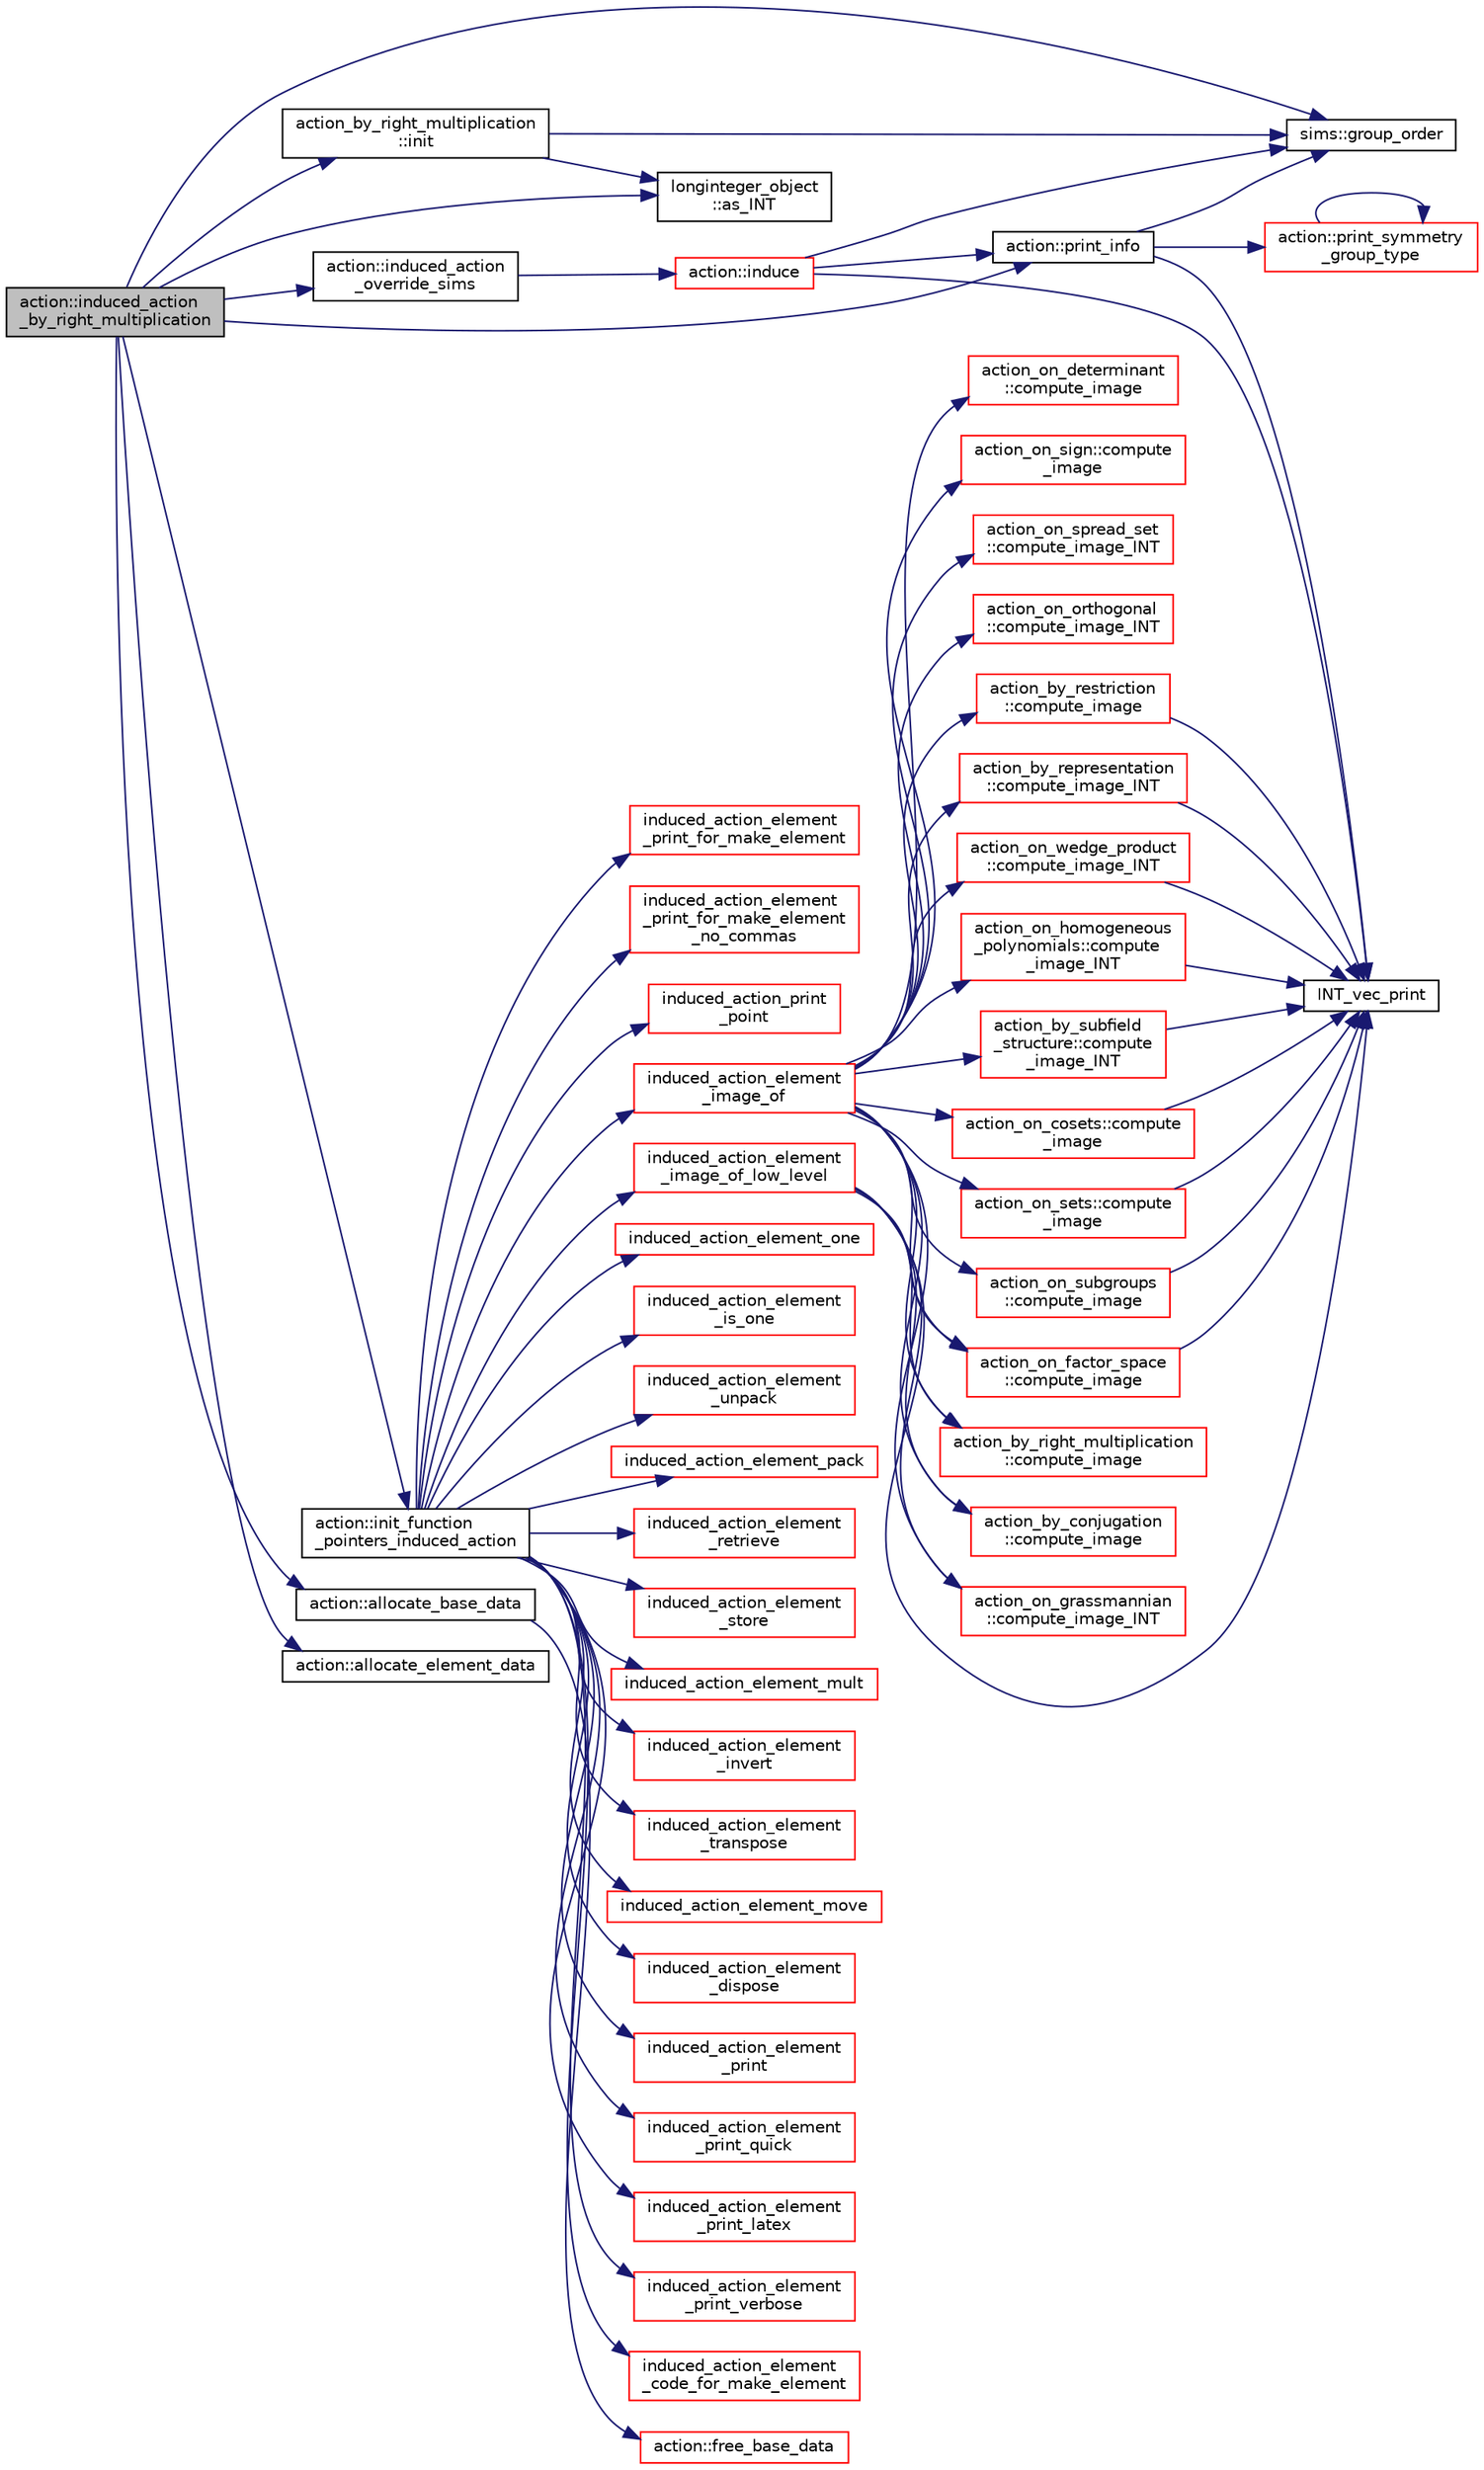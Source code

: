 digraph "action::induced_action_by_right_multiplication"
{
  edge [fontname="Helvetica",fontsize="10",labelfontname="Helvetica",labelfontsize="10"];
  node [fontname="Helvetica",fontsize="10",shape=record];
  rankdir="LR";
  Node14611 [label="action::induced_action\l_by_right_multiplication",height=0.2,width=0.4,color="black", fillcolor="grey75", style="filled", fontcolor="black"];
  Node14611 -> Node14612 [color="midnightblue",fontsize="10",style="solid",fontname="Helvetica"];
  Node14612 [label="sims::group_order",height=0.2,width=0.4,color="black", fillcolor="white", style="filled",URL="$d9/df3/classsims.html#aa442445175656570fa35febbe790efad"];
  Node14611 -> Node14613 [color="midnightblue",fontsize="10",style="solid",fontname="Helvetica"];
  Node14613 [label="longinteger_object\l::as_INT",height=0.2,width=0.4,color="black", fillcolor="white", style="filled",URL="$dd/d7e/classlonginteger__object.html#afb992d4679a6741acc63c8bcba27971e"];
  Node14611 -> Node14614 [color="midnightblue",fontsize="10",style="solid",fontname="Helvetica"];
  Node14614 [label="action_by_right_multiplication\l::init",height=0.2,width=0.4,color="black", fillcolor="white", style="filled",URL="$d5/daa/classaction__by__right__multiplication.html#a4bfd55df988a2da62c08ba412748ba51"];
  Node14614 -> Node14612 [color="midnightblue",fontsize="10",style="solid",fontname="Helvetica"];
  Node14614 -> Node14613 [color="midnightblue",fontsize="10",style="solid",fontname="Helvetica"];
  Node14611 -> Node14615 [color="midnightblue",fontsize="10",style="solid",fontname="Helvetica"];
  Node14615 [label="action::init_function\l_pointers_induced_action",height=0.2,width=0.4,color="black", fillcolor="white", style="filled",URL="$d2/d86/classaction.html#a3b9287d084b24f7a3b9532a7589c58de"];
  Node14615 -> Node14616 [color="midnightblue",fontsize="10",style="solid",fontname="Helvetica"];
  Node14616 [label="induced_action_element\l_image_of",height=0.2,width=0.4,color="red", fillcolor="white", style="filled",URL="$dc/dd4/group__actions_8h.html#a821850d6c3988dd122de0489cd36f0f0"];
  Node14616 -> Node14617 [color="midnightblue",fontsize="10",style="solid",fontname="Helvetica"];
  Node14617 [label="action_by_right_multiplication\l::compute_image",height=0.2,width=0.4,color="red", fillcolor="white", style="filled",URL="$d5/daa/classaction__by__right__multiplication.html#a5407ada4c7d5a1775144fbaadbb8be8e"];
  Node14616 -> Node14643 [color="midnightblue",fontsize="10",style="solid",fontname="Helvetica"];
  Node14643 [label="action_by_restriction\l::compute_image",height=0.2,width=0.4,color="red", fillcolor="white", style="filled",URL="$d1/d7e/classaction__by__restriction.html#a2d669c0f0b3905fb5effc983c9fbb0cc"];
  Node14643 -> Node14620 [color="midnightblue",fontsize="10",style="solid",fontname="Helvetica"];
  Node14620 [label="INT_vec_print",height=0.2,width=0.4,color="black", fillcolor="white", style="filled",URL="$df/dbf/sajeeb_8_c.html#a79a5901af0b47dd0d694109543c027fe"];
  Node14616 -> Node14645 [color="midnightblue",fontsize="10",style="solid",fontname="Helvetica"];
  Node14645 [label="action_by_conjugation\l::compute_image",height=0.2,width=0.4,color="red", fillcolor="white", style="filled",URL="$d3/dda/classaction__by__conjugation.html#acd62853354e392089a10381a4f7c5ac6"];
  Node14616 -> Node14646 [color="midnightblue",fontsize="10",style="solid",fontname="Helvetica"];
  Node14646 [label="action_by_representation\l::compute_image_INT",height=0.2,width=0.4,color="red", fillcolor="white", style="filled",URL="$d1/d9d/classaction__by__representation.html#a8c6b43be13f3fa61c51d3c5f2a3411d4"];
  Node14646 -> Node14620 [color="midnightblue",fontsize="10",style="solid",fontname="Helvetica"];
  Node14616 -> Node14659 [color="midnightblue",fontsize="10",style="solid",fontname="Helvetica"];
  Node14659 [label="action_on_determinant\l::compute_image",height=0.2,width=0.4,color="red", fillcolor="white", style="filled",URL="$d4/d32/classaction__on__determinant.html#afc50562cf0aa95e81eb0062749dc3940"];
  Node14616 -> Node14676 [color="midnightblue",fontsize="10",style="solid",fontname="Helvetica"];
  Node14676 [label="action_on_sign::compute\l_image",height=0.2,width=0.4,color="red", fillcolor="white", style="filled",URL="$da/d06/classaction__on__sign.html#a50a03ddd12e5619d59aee3de0fb5930e"];
  Node14616 -> Node14677 [color="midnightblue",fontsize="10",style="solid",fontname="Helvetica"];
  Node14677 [label="action_on_grassmannian\l::compute_image_INT",height=0.2,width=0.4,color="red", fillcolor="white", style="filled",URL="$d9/ddf/classaction__on__grassmannian.html#a5379b51e0c1a96eaa1e087a8228604ca"];
  Node14616 -> Node14692 [color="midnightblue",fontsize="10",style="solid",fontname="Helvetica"];
  Node14692 [label="action_on_spread_set\l::compute_image_INT",height=0.2,width=0.4,color="red", fillcolor="white", style="filled",URL="$d2/d7a/classaction__on__spread__set.html#a424ae719c98b5d99978e60f8f2d65437"];
  Node14616 -> Node14722 [color="midnightblue",fontsize="10",style="solid",fontname="Helvetica"];
  Node14722 [label="action_on_orthogonal\l::compute_image_INT",height=0.2,width=0.4,color="red", fillcolor="white", style="filled",URL="$dc/d87/classaction__on__orthogonal.html#a53cee5a150163f7614151b9cd1fc06f3"];
  Node14616 -> Node14906 [color="midnightblue",fontsize="10",style="solid",fontname="Helvetica"];
  Node14906 [label="action_on_wedge_product\l::compute_image_INT",height=0.2,width=0.4,color="red", fillcolor="white", style="filled",URL="$d0/deb/classaction__on__wedge__product.html#a54b13528f0219a5c1a87386725cc9548"];
  Node14906 -> Node14620 [color="midnightblue",fontsize="10",style="solid",fontname="Helvetica"];
  Node14616 -> Node14910 [color="midnightblue",fontsize="10",style="solid",fontname="Helvetica"];
  Node14910 [label="action_on_homogeneous\l_polynomials::compute\l_image_INT",height=0.2,width=0.4,color="red", fillcolor="white", style="filled",URL="$d5/dd4/classaction__on__homogeneous__polynomials.html#a84c216eed330590e9ede771b560869ac"];
  Node14910 -> Node14620 [color="midnightblue",fontsize="10",style="solid",fontname="Helvetica"];
  Node14616 -> Node14951 [color="midnightblue",fontsize="10",style="solid",fontname="Helvetica"];
  Node14951 [label="action_by_subfield\l_structure::compute\l_image_INT",height=0.2,width=0.4,color="red", fillcolor="white", style="filled",URL="$dd/d67/classaction__by__subfield__structure.html#a63b664e5bd11f8ab01329da6916ee1e9"];
  Node14951 -> Node14620 [color="midnightblue",fontsize="10",style="solid",fontname="Helvetica"];
  Node14616 -> Node14953 [color="midnightblue",fontsize="10",style="solid",fontname="Helvetica"];
  Node14953 [label="action_on_cosets::compute\l_image",height=0.2,width=0.4,color="red", fillcolor="white", style="filled",URL="$d3/d72/classaction__on__cosets.html#a6c64ec61d7a0443041ca04ec17791dbd"];
  Node14953 -> Node14620 [color="midnightblue",fontsize="10",style="solid",fontname="Helvetica"];
  Node14616 -> Node14956 [color="midnightblue",fontsize="10",style="solid",fontname="Helvetica"];
  Node14956 [label="action_on_factor_space\l::compute_image",height=0.2,width=0.4,color="red", fillcolor="white", style="filled",URL="$d5/d25/classaction__on__factor__space.html#a217d66e7c82945006dbe143ad9c681b2"];
  Node14956 -> Node14620 [color="midnightblue",fontsize="10",style="solid",fontname="Helvetica"];
  Node14616 -> Node14962 [color="midnightblue",fontsize="10",style="solid",fontname="Helvetica"];
  Node14962 [label="action_on_sets::compute\l_image",height=0.2,width=0.4,color="red", fillcolor="white", style="filled",URL="$da/d37/classaction__on__sets.html#a4e97b6c049755220ec5a2ef12397da01"];
  Node14962 -> Node14620 [color="midnightblue",fontsize="10",style="solid",fontname="Helvetica"];
  Node14616 -> Node14967 [color="midnightblue",fontsize="10",style="solid",fontname="Helvetica"];
  Node14967 [label="action_on_subgroups\l::compute_image",height=0.2,width=0.4,color="red", fillcolor="white", style="filled",URL="$d6/da4/classaction__on__subgroups.html#a8d225ed63ea7287aecc5171cb2a49092"];
  Node14967 -> Node14620 [color="midnightblue",fontsize="10",style="solid",fontname="Helvetica"];
  Node14615 -> Node15021 [color="midnightblue",fontsize="10",style="solid",fontname="Helvetica"];
  Node15021 [label="induced_action_element\l_image_of_low_level",height=0.2,width=0.4,color="red", fillcolor="white", style="filled",URL="$dc/dd4/group__actions_8h.html#aa4bc5f68829829d9a41223c260c658c5"];
  Node15021 -> Node14620 [color="midnightblue",fontsize="10",style="solid",fontname="Helvetica"];
  Node15021 -> Node14617 [color="midnightblue",fontsize="10",style="solid",fontname="Helvetica"];
  Node15021 -> Node14645 [color="midnightblue",fontsize="10",style="solid",fontname="Helvetica"];
  Node15021 -> Node14677 [color="midnightblue",fontsize="10",style="solid",fontname="Helvetica"];
  Node15021 -> Node14956 [color="midnightblue",fontsize="10",style="solid",fontname="Helvetica"];
  Node14615 -> Node15023 [color="midnightblue",fontsize="10",style="solid",fontname="Helvetica"];
  Node15023 [label="induced_action_element_one",height=0.2,width=0.4,color="red", fillcolor="white", style="filled",URL="$dc/dd4/group__actions_8h.html#a11ad8abff8304e30e16403a1975a8aab"];
  Node14615 -> Node15025 [color="midnightblue",fontsize="10",style="solid",fontname="Helvetica"];
  Node15025 [label="induced_action_element\l_is_one",height=0.2,width=0.4,color="red", fillcolor="white", style="filled",URL="$dc/dd4/group__actions_8h.html#aadb6a2b56e25c82dd455de09bb4bda82"];
  Node14615 -> Node15029 [color="midnightblue",fontsize="10",style="solid",fontname="Helvetica"];
  Node15029 [label="induced_action_element\l_unpack",height=0.2,width=0.4,color="red", fillcolor="white", style="filled",URL="$dc/dd4/group__actions_8h.html#a99c6ddc3d11eeccddf87ca23badd1890"];
  Node14615 -> Node15032 [color="midnightblue",fontsize="10",style="solid",fontname="Helvetica"];
  Node15032 [label="induced_action_element_pack",height=0.2,width=0.4,color="red", fillcolor="white", style="filled",URL="$dc/dd4/group__actions_8h.html#aa80cbe650affcff950137367a431715f"];
  Node14615 -> Node15035 [color="midnightblue",fontsize="10",style="solid",fontname="Helvetica"];
  Node15035 [label="induced_action_element\l_retrieve",height=0.2,width=0.4,color="red", fillcolor="white", style="filled",URL="$dc/dd4/group__actions_8h.html#a9e51f4ab67af75d0a12a3eb7f211a5b4"];
  Node14615 -> Node15041 [color="midnightblue",fontsize="10",style="solid",fontname="Helvetica"];
  Node15041 [label="induced_action_element\l_store",height=0.2,width=0.4,color="red", fillcolor="white", style="filled",URL="$dc/dd4/group__actions_8h.html#a23d42fb239ba7e886b1fb9fc96f1a3be"];
  Node14615 -> Node15048 [color="midnightblue",fontsize="10",style="solid",fontname="Helvetica"];
  Node15048 [label="induced_action_element_mult",height=0.2,width=0.4,color="red", fillcolor="white", style="filled",URL="$dc/dd4/group__actions_8h.html#a7b00701d128922145960b4c15307113c"];
  Node14615 -> Node15050 [color="midnightblue",fontsize="10",style="solid",fontname="Helvetica"];
  Node15050 [label="induced_action_element\l_invert",height=0.2,width=0.4,color="red", fillcolor="white", style="filled",URL="$dc/dd4/group__actions_8h.html#a9b7e3c76b30897cb2b62a974e063ce12"];
  Node14615 -> Node15052 [color="midnightblue",fontsize="10",style="solid",fontname="Helvetica"];
  Node15052 [label="induced_action_element\l_transpose",height=0.2,width=0.4,color="red", fillcolor="white", style="filled",URL="$dc/dd4/group__actions_8h.html#ad1379970ade84fe3a44f26f5ec500db4"];
  Node14615 -> Node15055 [color="midnightblue",fontsize="10",style="solid",fontname="Helvetica"];
  Node15055 [label="induced_action_element_move",height=0.2,width=0.4,color="red", fillcolor="white", style="filled",URL="$dc/dd4/group__actions_8h.html#a7b319593ee737d9c1ab5bc6223377541"];
  Node14615 -> Node15057 [color="midnightblue",fontsize="10",style="solid",fontname="Helvetica"];
  Node15057 [label="induced_action_element\l_dispose",height=0.2,width=0.4,color="red", fillcolor="white", style="filled",URL="$dc/dd4/group__actions_8h.html#a5bf4e1daf5b0e799af9e065ab8046f99"];
  Node14615 -> Node15059 [color="midnightblue",fontsize="10",style="solid",fontname="Helvetica"];
  Node15059 [label="induced_action_element\l_print",height=0.2,width=0.4,color="red", fillcolor="white", style="filled",URL="$dc/dd4/group__actions_8h.html#a670952bd230bf34b82f276deab684d23"];
  Node14615 -> Node15063 [color="midnightblue",fontsize="10",style="solid",fontname="Helvetica"];
  Node15063 [label="induced_action_element\l_print_quick",height=0.2,width=0.4,color="red", fillcolor="white", style="filled",URL="$dc/dd4/group__actions_8h.html#a91760d711eca781aa4dbee22a5fc0168"];
  Node14615 -> Node15064 [color="midnightblue",fontsize="10",style="solid",fontname="Helvetica"];
  Node15064 [label="induced_action_element\l_print_latex",height=0.2,width=0.4,color="red", fillcolor="white", style="filled",URL="$dc/dd4/group__actions_8h.html#a962508fbbbac127426c42fe5d0f147ab"];
  Node14615 -> Node15067 [color="midnightblue",fontsize="10",style="solid",fontname="Helvetica"];
  Node15067 [label="induced_action_element\l_print_verbose",height=0.2,width=0.4,color="red", fillcolor="white", style="filled",URL="$dc/dd4/group__actions_8h.html#a647a452eeefdaed4834375175fec37fc"];
  Node14615 -> Node15069 [color="midnightblue",fontsize="10",style="solid",fontname="Helvetica"];
  Node15069 [label="induced_action_element\l_code_for_make_element",height=0.2,width=0.4,color="red", fillcolor="white", style="filled",URL="$dc/dd4/group__actions_8h.html#af1c12dd980d376e72daaf9a383cebfdc"];
  Node14615 -> Node15071 [color="midnightblue",fontsize="10",style="solid",fontname="Helvetica"];
  Node15071 [label="induced_action_element\l_print_for_make_element",height=0.2,width=0.4,color="red", fillcolor="white", style="filled",URL="$dc/dd4/group__actions_8h.html#ad7e7ef951b164a7084837401e3dbc400"];
  Node14615 -> Node15073 [color="midnightblue",fontsize="10",style="solid",fontname="Helvetica"];
  Node15073 [label="induced_action_element\l_print_for_make_element\l_no_commas",height=0.2,width=0.4,color="red", fillcolor="white", style="filled",URL="$dc/dd4/group__actions_8h.html#ae151544128a85b12466172340404b955"];
  Node14615 -> Node15075 [color="midnightblue",fontsize="10",style="solid",fontname="Helvetica"];
  Node15075 [label="induced_action_print\l_point",height=0.2,width=0.4,color="red", fillcolor="white", style="filled",URL="$dc/dd4/group__actions_8h.html#af15373c64f9e8d33dd3c448d98cc2382"];
  Node14611 -> Node15077 [color="midnightblue",fontsize="10",style="solid",fontname="Helvetica"];
  Node15077 [label="action::allocate_base_data",height=0.2,width=0.4,color="black", fillcolor="white", style="filled",URL="$d2/d86/classaction.html#a345fa8dfbb60c8a100ab4dd80a966b1b"];
  Node15077 -> Node15078 [color="midnightblue",fontsize="10",style="solid",fontname="Helvetica"];
  Node15078 [label="action::free_base_data",height=0.2,width=0.4,color="red", fillcolor="white", style="filled",URL="$d2/d86/classaction.html#a27aa9e5940cc8e08da6727927d0798a8"];
  Node14611 -> Node15080 [color="midnightblue",fontsize="10",style="solid",fontname="Helvetica"];
  Node15080 [label="action::allocate_element_data",height=0.2,width=0.4,color="black", fillcolor="white", style="filled",URL="$d2/d86/classaction.html#adc5f98db8315bfd17fcd2fbb437d8f60"];
  Node14611 -> Node15081 [color="midnightblue",fontsize="10",style="solid",fontname="Helvetica"];
  Node15081 [label="action::induced_action\l_override_sims",height=0.2,width=0.4,color="black", fillcolor="white", style="filled",URL="$d2/d86/classaction.html#ac8cc7d4543f6ef75a04777bd82ca244b"];
  Node15081 -> Node15082 [color="midnightblue",fontsize="10",style="solid",fontname="Helvetica"];
  Node15082 [label="action::induce",height=0.2,width=0.4,color="red", fillcolor="white", style="filled",URL="$d2/d86/classaction.html#a32012836490e544a15fb4596b90cb07b"];
  Node15082 -> Node15083 [color="midnightblue",fontsize="10",style="solid",fontname="Helvetica"];
  Node15083 [label="action::print_info",height=0.2,width=0.4,color="black", fillcolor="white", style="filled",URL="$d2/d86/classaction.html#a6f89e493e5c5a32e5c3b8963d438ce86"];
  Node15083 -> Node14720 [color="midnightblue",fontsize="10",style="solid",fontname="Helvetica"];
  Node14720 [label="action::print_symmetry\l_group_type",height=0.2,width=0.4,color="red", fillcolor="white", style="filled",URL="$d2/d86/classaction.html#aed811766c7e64fe2c853df8b0b67aa6e"];
  Node14720 -> Node14720 [color="midnightblue",fontsize="10",style="solid",fontname="Helvetica"];
  Node15083 -> Node14620 [color="midnightblue",fontsize="10",style="solid",fontname="Helvetica"];
  Node15083 -> Node14612 [color="midnightblue",fontsize="10",style="solid",fontname="Helvetica"];
  Node15082 -> Node14612 [color="midnightblue",fontsize="10",style="solid",fontname="Helvetica"];
  Node15082 -> Node14620 [color="midnightblue",fontsize="10",style="solid",fontname="Helvetica"];
  Node14611 -> Node15083 [color="midnightblue",fontsize="10",style="solid",fontname="Helvetica"];
}
